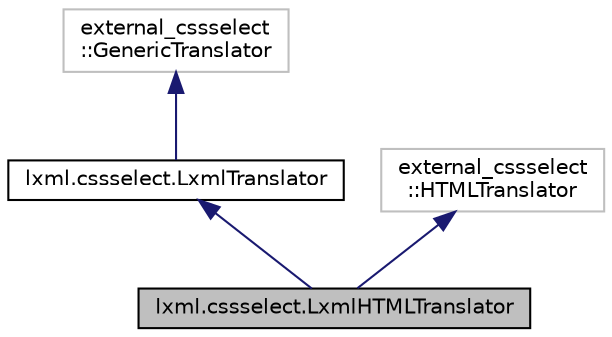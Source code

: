 digraph "lxml.cssselect.LxmlHTMLTranslator"
{
 // LATEX_PDF_SIZE
  edge [fontname="Helvetica",fontsize="10",labelfontname="Helvetica",labelfontsize="10"];
  node [fontname="Helvetica",fontsize="10",shape=record];
  Node1 [label="lxml.cssselect.LxmlHTMLTranslator",height=0.2,width=0.4,color="black", fillcolor="grey75", style="filled", fontcolor="black",tooltip=" "];
  Node2 -> Node1 [dir="back",color="midnightblue",fontsize="10",style="solid",fontname="Helvetica"];
  Node2 [label="lxml.cssselect.LxmlTranslator",height=0.2,width=0.4,color="black", fillcolor="white", style="filled",URL="$classlxml_1_1cssselect_1_1LxmlTranslator.html",tooltip=" "];
  Node3 -> Node2 [dir="back",color="midnightblue",fontsize="10",style="solid",fontname="Helvetica"];
  Node3 [label="external_cssselect\l::GenericTranslator",height=0.2,width=0.4,color="grey75", fillcolor="white", style="filled",tooltip=" "];
  Node4 -> Node1 [dir="back",color="midnightblue",fontsize="10",style="solid",fontname="Helvetica"];
  Node4 [label="external_cssselect\l::HTMLTranslator",height=0.2,width=0.4,color="grey75", fillcolor="white", style="filled",tooltip=" "];
}
